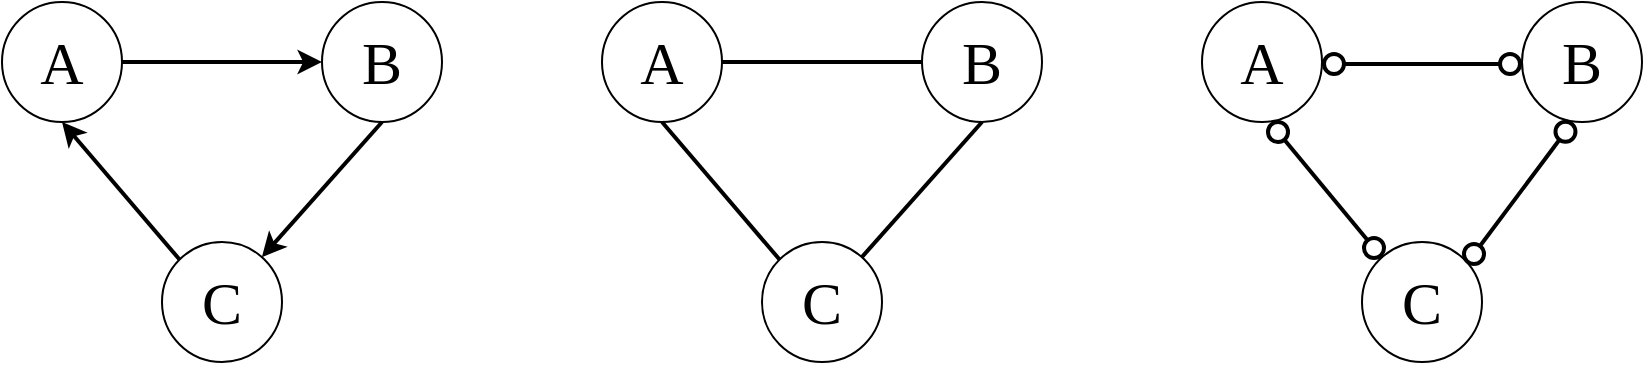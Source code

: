 <mxfile version="26.0.2">
  <diagram name="Page-1" id="_8MPyE5WNqKA1sCtm9TE">
    <mxGraphModel dx="1151" dy="841" grid="1" gridSize="10" guides="1" tooltips="1" connect="1" arrows="1" fold="1" page="1" pageScale="1" pageWidth="850" pageHeight="1100" math="0" shadow="0">
      <root>
        <mxCell id="0" />
        <mxCell id="1" parent="0" />
        <mxCell id="m4WeTGAv3WeBCf6Rpnrq-9" style="edgeStyle=orthogonalEdgeStyle;rounded=0;orthogonalLoop=1;jettySize=auto;html=1;exitX=1;exitY=0.5;exitDx=0;exitDy=0;strokeWidth=2;endArrow=none;endFill=0;" edge="1" parent="1" source="m4WeTGAv3WeBCf6Rpnrq-10" target="m4WeTGAv3WeBCf6Rpnrq-11">
          <mxGeometry relative="1" as="geometry" />
        </mxCell>
        <mxCell id="m4WeTGAv3WeBCf6Rpnrq-10" value="&lt;font style=&quot;font-size: 30px;&quot; face=&quot;Georgia&quot;&gt;A&lt;/font&gt;" style="ellipse;whiteSpace=wrap;html=1;aspect=fixed;" vertex="1" parent="1">
          <mxGeometry x="360" y="200" width="60" height="60" as="geometry" />
        </mxCell>
        <mxCell id="m4WeTGAv3WeBCf6Rpnrq-11" value="&lt;font face=&quot;Georgia&quot;&gt;&lt;span style=&quot;font-size: 30px;&quot;&gt;B&lt;/span&gt;&lt;/font&gt;" style="ellipse;whiteSpace=wrap;html=1;aspect=fixed;" vertex="1" parent="1">
          <mxGeometry x="520" y="200" width="60" height="60" as="geometry" />
        </mxCell>
        <mxCell id="m4WeTGAv3WeBCf6Rpnrq-12" value="&lt;font face=&quot;Georgia&quot;&gt;&lt;span style=&quot;font-size: 30px;&quot;&gt;C&lt;/span&gt;&lt;/font&gt;" style="ellipse;whiteSpace=wrap;html=1;aspect=fixed;" vertex="1" parent="1">
          <mxGeometry x="440" y="320" width="60" height="60" as="geometry" />
        </mxCell>
        <mxCell id="m4WeTGAv3WeBCf6Rpnrq-13" value="" style="endArrow=none;html=1;rounded=0;exitX=0.5;exitY=1;exitDx=0;exitDy=0;strokeWidth=2;endFill=0;" edge="1" parent="1" source="m4WeTGAv3WeBCf6Rpnrq-11" target="m4WeTGAv3WeBCf6Rpnrq-12">
          <mxGeometry width="50" height="50" relative="1" as="geometry">
            <mxPoint x="800" y="380" as="sourcePoint" />
            <mxPoint x="850" y="330" as="targetPoint" />
          </mxGeometry>
        </mxCell>
        <mxCell id="m4WeTGAv3WeBCf6Rpnrq-14" value="" style="endArrow=none;html=1;rounded=0;strokeWidth=2;entryX=0.5;entryY=1;entryDx=0;entryDy=0;exitX=0;exitY=0;exitDx=0;exitDy=0;endFill=0;" edge="1" parent="1" source="m4WeTGAv3WeBCf6Rpnrq-12" target="m4WeTGAv3WeBCf6Rpnrq-10">
          <mxGeometry width="50" height="50" relative="1" as="geometry">
            <mxPoint x="410" y="350" as="sourcePoint" />
            <mxPoint x="518" y="342" as="targetPoint" />
          </mxGeometry>
        </mxCell>
        <mxCell id="m4WeTGAv3WeBCf6Rpnrq-15" value="" style="group" vertex="1" connectable="0" parent="1">
          <mxGeometry x="60" y="200" width="220" height="180" as="geometry" />
        </mxCell>
        <mxCell id="m4WeTGAv3WeBCf6Rpnrq-4" style="edgeStyle=orthogonalEdgeStyle;rounded=0;orthogonalLoop=1;jettySize=auto;html=1;exitX=1;exitY=0.5;exitDx=0;exitDy=0;strokeWidth=2;" edge="1" parent="m4WeTGAv3WeBCf6Rpnrq-15" source="m4WeTGAv3WeBCf6Rpnrq-1" target="m4WeTGAv3WeBCf6Rpnrq-2">
          <mxGeometry relative="1" as="geometry" />
        </mxCell>
        <mxCell id="m4WeTGAv3WeBCf6Rpnrq-1" value="&lt;font style=&quot;font-size: 30px;&quot; face=&quot;Georgia&quot;&gt;A&lt;/font&gt;" style="ellipse;whiteSpace=wrap;html=1;aspect=fixed;" vertex="1" parent="m4WeTGAv3WeBCf6Rpnrq-15">
          <mxGeometry width="60" height="60" as="geometry" />
        </mxCell>
        <mxCell id="m4WeTGAv3WeBCf6Rpnrq-2" value="&lt;font face=&quot;Georgia&quot;&gt;&lt;span style=&quot;font-size: 30px;&quot;&gt;B&lt;/span&gt;&lt;/font&gt;" style="ellipse;whiteSpace=wrap;html=1;aspect=fixed;" vertex="1" parent="m4WeTGAv3WeBCf6Rpnrq-15">
          <mxGeometry x="160" width="60" height="60" as="geometry" />
        </mxCell>
        <mxCell id="m4WeTGAv3WeBCf6Rpnrq-3" value="&lt;font face=&quot;Georgia&quot;&gt;&lt;span style=&quot;font-size: 30px;&quot;&gt;C&lt;/span&gt;&lt;/font&gt;" style="ellipse;whiteSpace=wrap;html=1;aspect=fixed;" vertex="1" parent="m4WeTGAv3WeBCf6Rpnrq-15">
          <mxGeometry x="80" y="120" width="60" height="60" as="geometry" />
        </mxCell>
        <mxCell id="m4WeTGAv3WeBCf6Rpnrq-7" value="" style="endArrow=classic;html=1;rounded=0;exitX=0.5;exitY=1;exitDx=0;exitDy=0;strokeWidth=2;" edge="1" parent="m4WeTGAv3WeBCf6Rpnrq-15" source="m4WeTGAv3WeBCf6Rpnrq-2" target="m4WeTGAv3WeBCf6Rpnrq-3">
          <mxGeometry width="50" height="50" relative="1" as="geometry">
            <mxPoint x="440" y="180" as="sourcePoint" />
            <mxPoint x="490" y="130" as="targetPoint" />
          </mxGeometry>
        </mxCell>
        <mxCell id="m4WeTGAv3WeBCf6Rpnrq-8" value="" style="endArrow=classic;html=1;rounded=0;strokeWidth=2;entryX=0.5;entryY=1;entryDx=0;entryDy=0;exitX=0;exitY=0;exitDx=0;exitDy=0;" edge="1" parent="m4WeTGAv3WeBCf6Rpnrq-15" source="m4WeTGAv3WeBCf6Rpnrq-3" target="m4WeTGAv3WeBCf6Rpnrq-1">
          <mxGeometry width="50" height="50" relative="1" as="geometry">
            <mxPoint x="50" y="150" as="sourcePoint" />
            <mxPoint x="158" y="142" as="targetPoint" />
          </mxGeometry>
        </mxCell>
        <mxCell id="m4WeTGAv3WeBCf6Rpnrq-17" value="&lt;font style=&quot;font-size: 30px;&quot; face=&quot;Georgia&quot;&gt;A&lt;/font&gt;" style="ellipse;whiteSpace=wrap;html=1;aspect=fixed;" vertex="1" parent="1">
          <mxGeometry x="660" y="200" width="60" height="60" as="geometry" />
        </mxCell>
        <mxCell id="m4WeTGAv3WeBCf6Rpnrq-18" value="&lt;font face=&quot;Georgia&quot;&gt;&lt;span style=&quot;font-size: 30px;&quot;&gt;B&lt;/span&gt;&lt;/font&gt;" style="ellipse;whiteSpace=wrap;html=1;aspect=fixed;" vertex="1" parent="1">
          <mxGeometry x="820" y="200" width="60" height="60" as="geometry" />
        </mxCell>
        <mxCell id="m4WeTGAv3WeBCf6Rpnrq-19" value="&lt;font face=&quot;Georgia&quot;&gt;&lt;span style=&quot;font-size: 30px;&quot;&gt;C&lt;/span&gt;&lt;/font&gt;" style="ellipse;whiteSpace=wrap;html=1;aspect=fixed;" vertex="1" parent="1">
          <mxGeometry x="740" y="320" width="60" height="60" as="geometry" />
        </mxCell>
        <mxCell id="m4WeTGAv3WeBCf6Rpnrq-23" value="" style="endArrow=oval;html=1;rounded=0;strokeWidth=2;endFill=0;startArrow=oval;startFill=0;endSize=10;startSize=10;" edge="1" parent="1">
          <mxGeometry width="50" height="50" relative="1" as="geometry">
            <mxPoint x="698" y="265" as="sourcePoint" />
            <mxPoint x="746" y="323" as="targetPoint" />
          </mxGeometry>
        </mxCell>
        <mxCell id="m4WeTGAv3WeBCf6Rpnrq-24" value="" style="endArrow=oval;html=1;rounded=0;strokeWidth=2;endFill=0;startArrow=oval;startFill=0;endSize=10;startSize=10;exitX=1;exitY=0.5;exitDx=0;exitDy=0;jumpSize=3;fontSize=10;spacing=1;" edge="1" parent="1">
          <mxGeometry width="50" height="50" relative="1" as="geometry">
            <mxPoint x="726" y="231" as="sourcePoint" />
            <mxPoint x="814" y="231" as="targetPoint" />
          </mxGeometry>
        </mxCell>
        <mxCell id="m4WeTGAv3WeBCf6Rpnrq-25" value="" style="endArrow=oval;html=1;rounded=0;strokeWidth=2;endFill=0;startArrow=oval;startFill=0;endSize=10;startSize=10;exitX=0.279;exitY=0.981;exitDx=0;exitDy=0;exitPerimeter=0;" edge="1" parent="1">
          <mxGeometry width="50" height="50" relative="1" as="geometry">
            <mxPoint x="841.74" y="264.86" as="sourcePoint" />
            <mxPoint x="796" y="326" as="targetPoint" />
          </mxGeometry>
        </mxCell>
      </root>
    </mxGraphModel>
  </diagram>
</mxfile>
